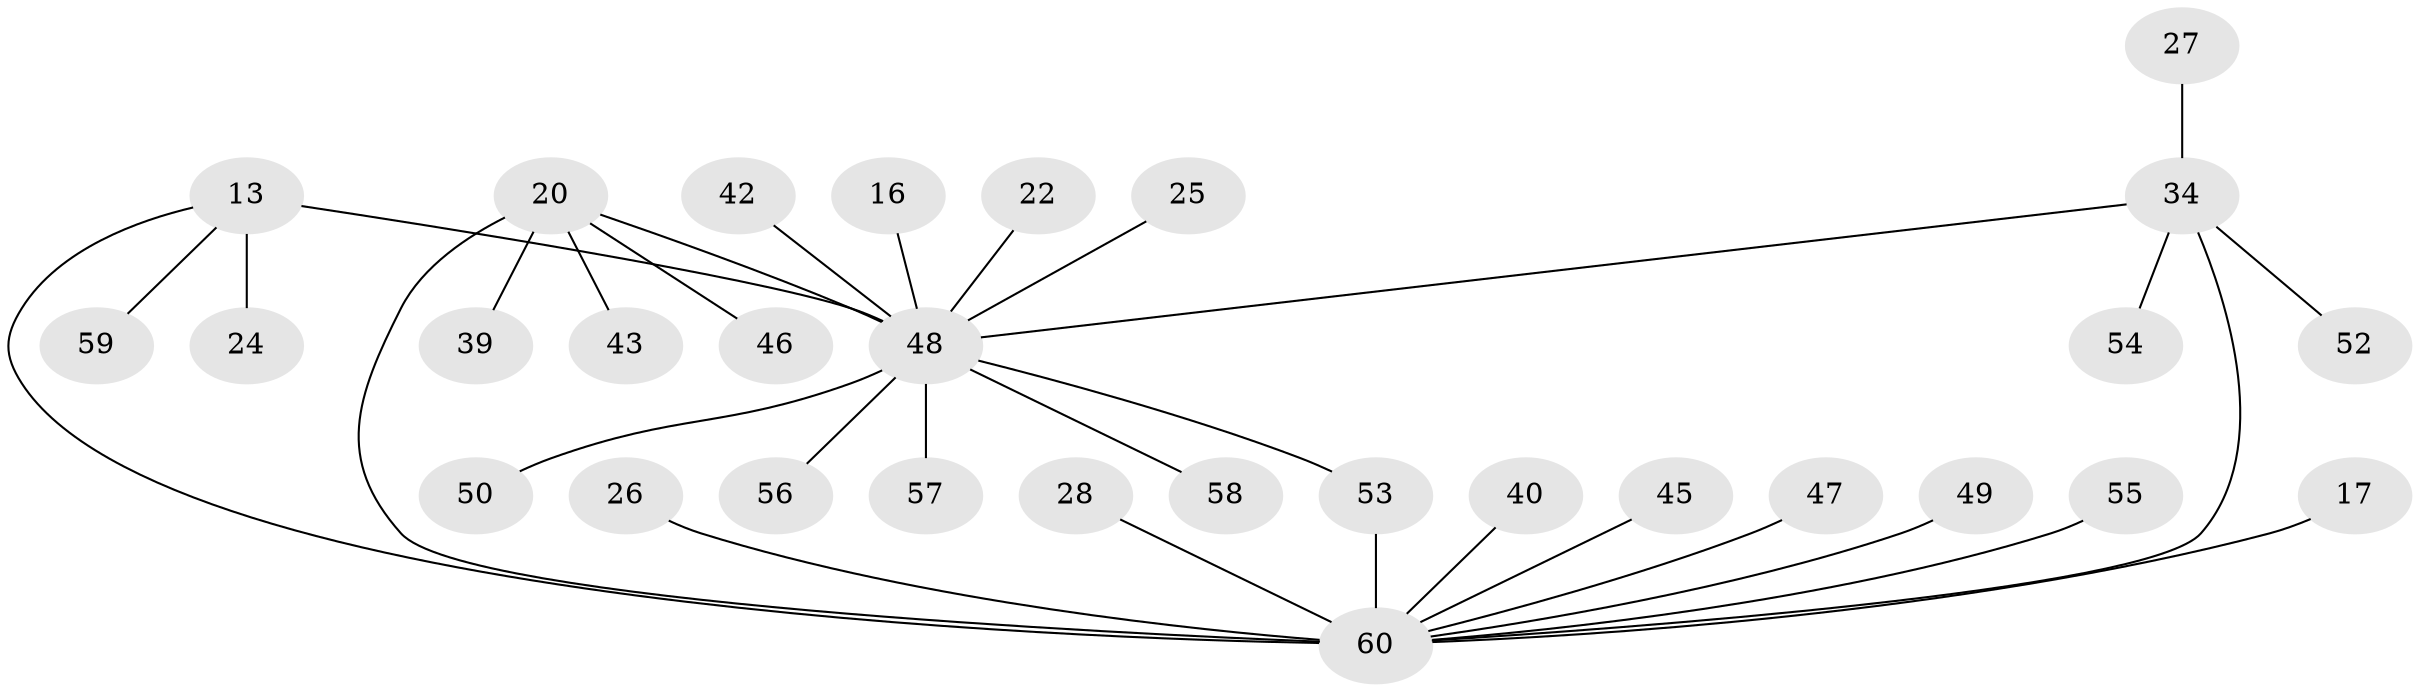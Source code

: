 // original degree distribution, {7: 0.03333333333333333, 2: 0.16666666666666666, 6: 0.03333333333333333, 4: 0.06666666666666667, 5: 0.06666666666666667, 8: 0.03333333333333333, 3: 0.08333333333333333, 9: 0.016666666666666666, 1: 0.5}
// Generated by graph-tools (version 1.1) at 2025/55/03/09/25 04:55:12]
// undirected, 30 vertices, 32 edges
graph export_dot {
graph [start="1"]
  node [color=gray90,style=filled];
  13;
  16;
  17;
  20 [super="+12"];
  22;
  24;
  25;
  26;
  27;
  28;
  34 [super="+6"];
  39;
  40;
  42 [super="+36+38"];
  43 [super="+31"];
  45;
  46 [super="+32"];
  47;
  48 [super="+30+1+3+21+35"];
  49;
  50;
  52;
  53 [super="+9"];
  54 [super="+37"];
  55;
  56 [super="+44"];
  57;
  58;
  59 [super="+51"];
  60 [super="+41+10+18"];
  13 -- 24;
  13 -- 48 [weight=4];
  13 -- 60 [weight=3];
  13 -- 59;
  16 -- 48;
  17 -- 60;
  20 -- 39;
  20 -- 43;
  20 -- 60 [weight=3];
  20 -- 46;
  20 -- 48 [weight=2];
  22 -- 48;
  25 -- 48;
  26 -- 60;
  27 -- 34;
  28 -- 60;
  34 -- 48 [weight=2];
  34 -- 52;
  34 -- 54;
  34 -- 60 [weight=2];
  40 -- 60;
  42 -- 48;
  45 -- 60;
  47 -- 60;
  48 -- 53 [weight=2];
  48 -- 56;
  48 -- 50;
  48 -- 57;
  48 -- 58;
  49 -- 60;
  53 -- 60 [weight=3];
  55 -- 60;
}
